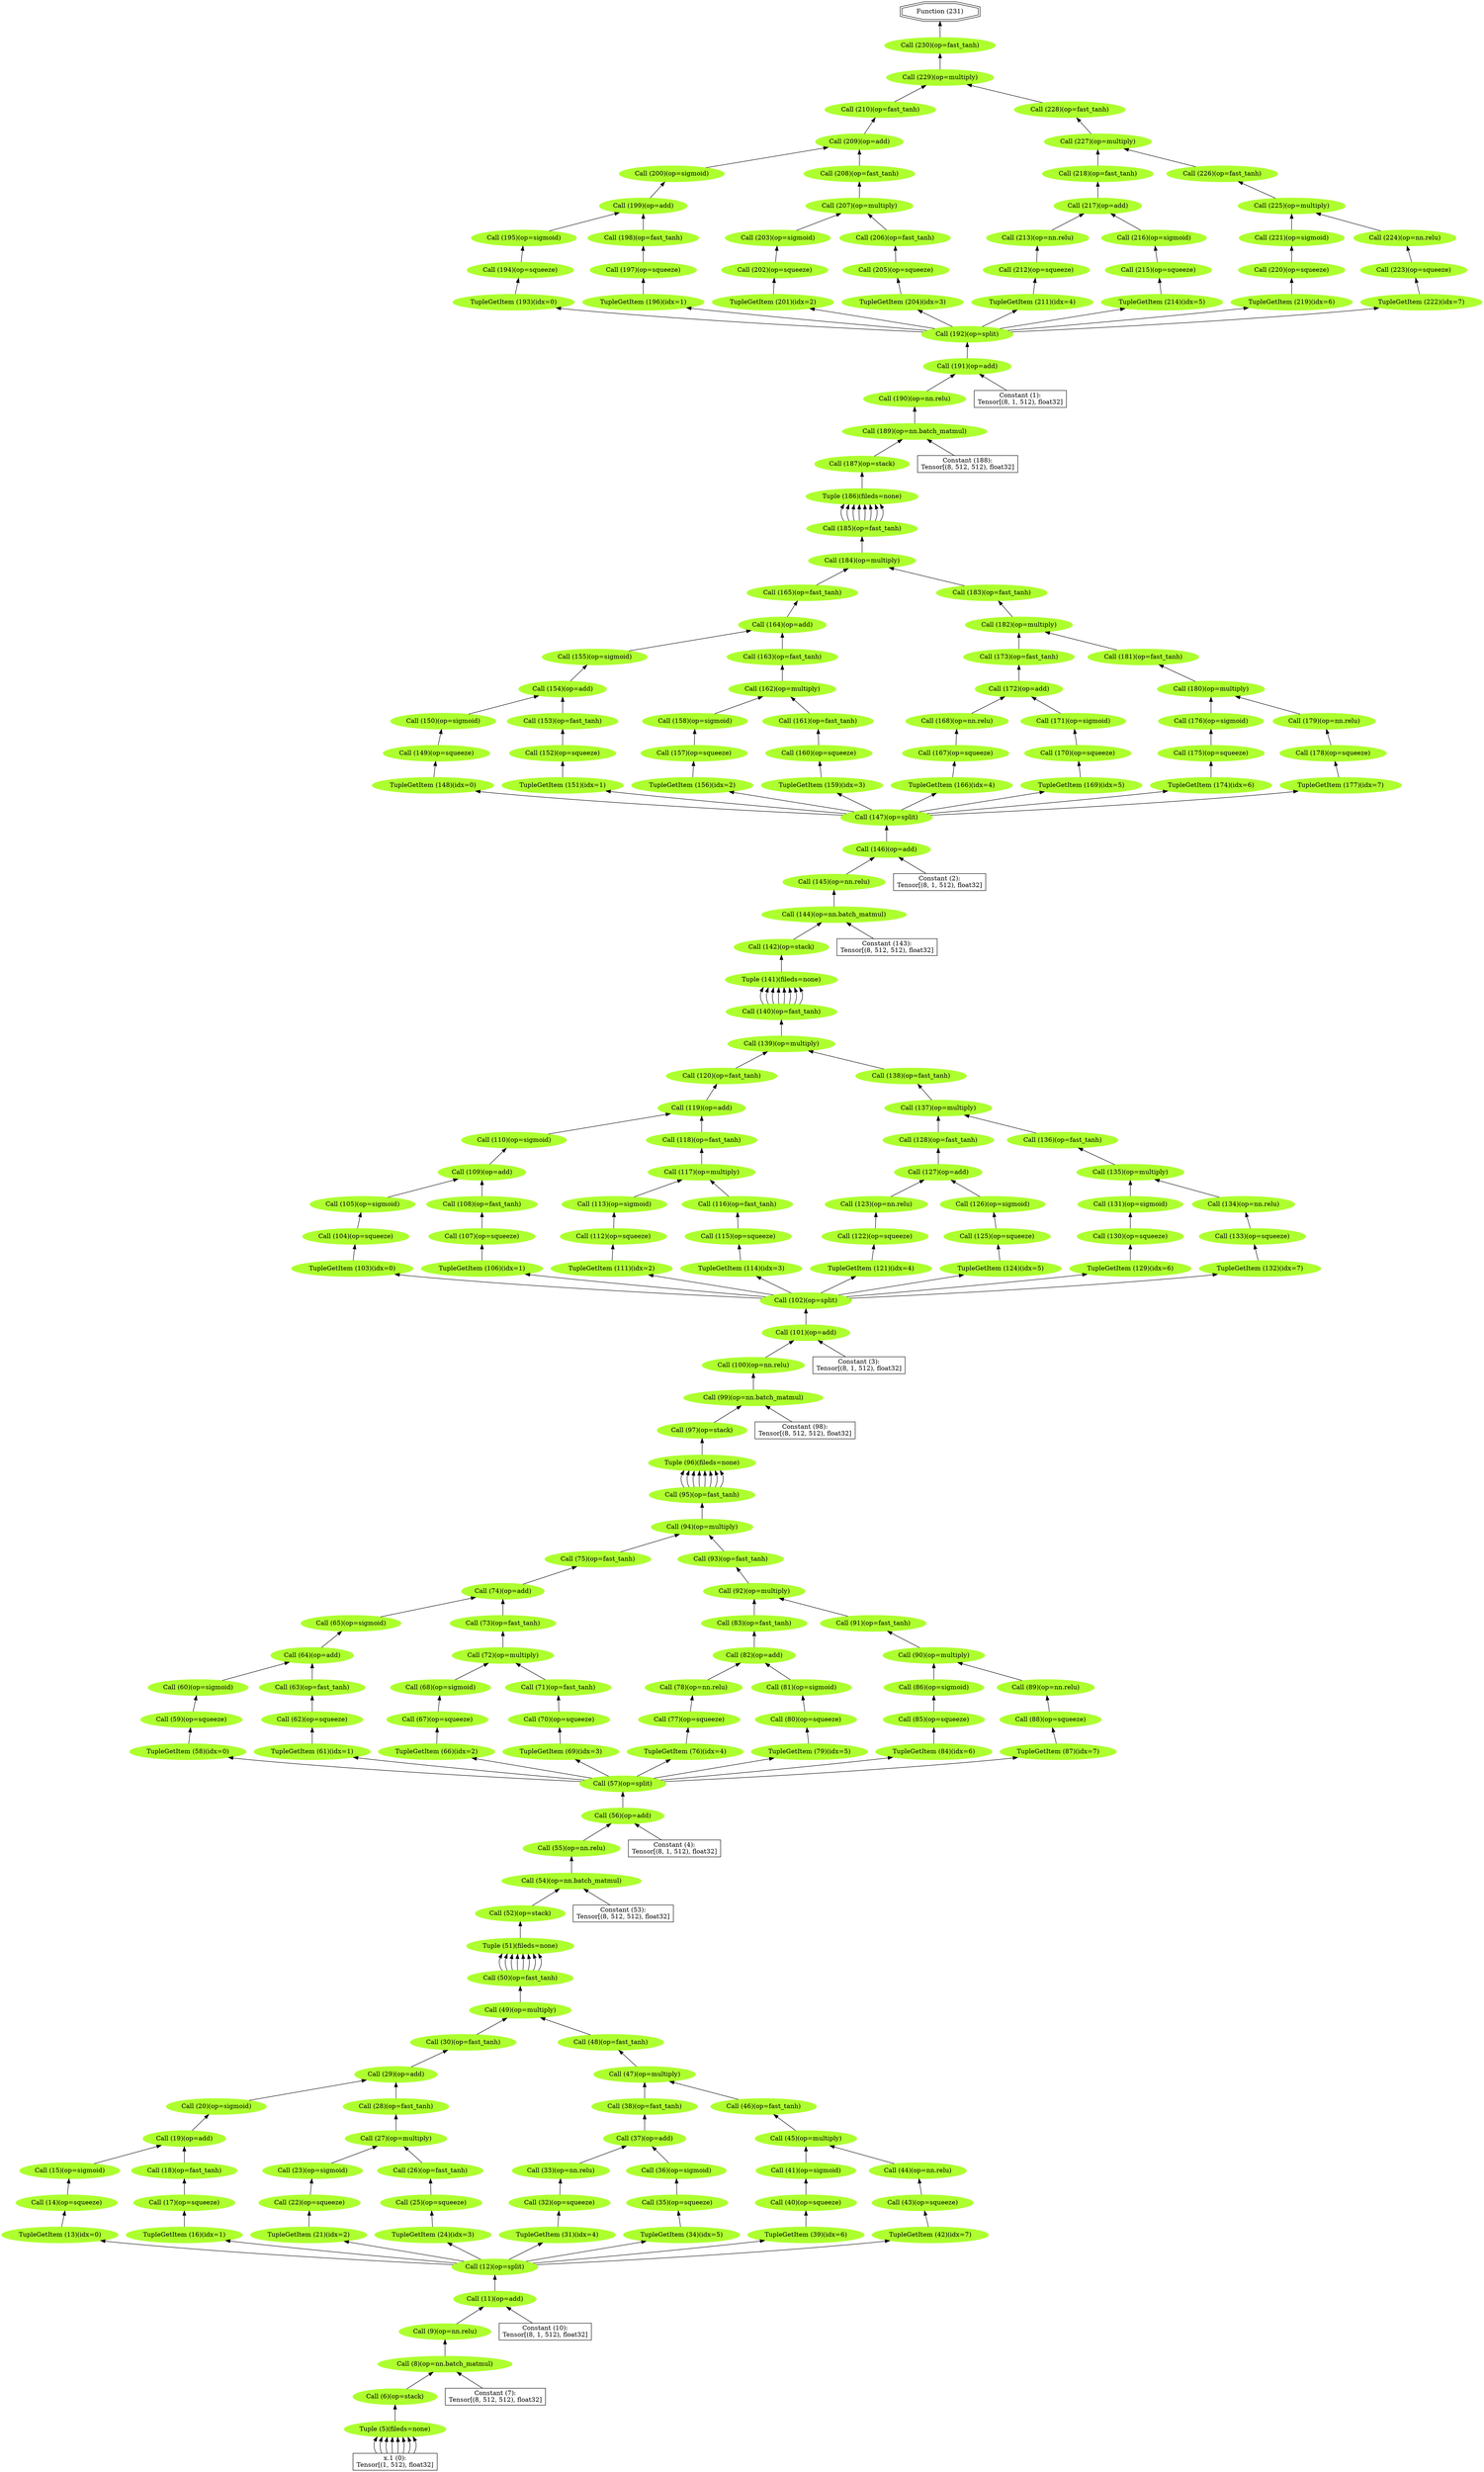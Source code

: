 digraph {
	rankdir=BT
	0 [label="x.1 (0):
Tensor[(1, 512), float32]" shape=rectangle]
	1 [label="Constant (1):
Tensor[(8, 1, 512), float32]" shape=rectangle]
	2 [label="Constant (2):
Tensor[(8, 1, 512), float32]" shape=rectangle]
	3 [label="Constant (3):
Tensor[(8, 1, 512), float32]" shape=rectangle]
	4 [label="Constant (4):
Tensor[(8, 1, 512), float32]" shape=rectangle]
	5 [label="Tuple (5)(fileds=none)" color=greenyellow shape=ellipse style=filled]
	0 -> 5
	0 -> 5
	0 -> 5
	0 -> 5
	0 -> 5
	0 -> 5
	0 -> 5
	0 -> 5
	6 [label="Call (6)(op=stack)" color=greenyellow shape=ellipse style=filled]
	5 -> 6
	7 [label="Constant (7):
Tensor[(8, 512, 512), float32]" shape=rectangle]
	8 [label="Call (8)(op=nn.batch_matmul)" color=greenyellow shape=ellipse style=filled]
	6 -> 8
	7 -> 8
	9 [label="Call (9)(op=nn.relu)" color=greenyellow shape=ellipse style=filled]
	8 -> 9
	10 [label="Constant (10):
Tensor[(8, 1, 512), float32]" shape=rectangle]
	11 [label="Call (11)(op=add)" color=greenyellow shape=ellipse style=filled]
	9 -> 11
	10 -> 11
	12 [label="Call (12)(op=split)" color=greenyellow shape=ellipse style=filled]
	11 -> 12
	13 [label="TupleGetItem (13)(idx=0)" color=greenyellow shape=ellipse style=filled]
	12 -> 13
	14 [label="Call (14)(op=squeeze)" color=greenyellow shape=ellipse style=filled]
	13 -> 14
	15 [label="Call (15)(op=sigmoid)" color=greenyellow shape=ellipse style=filled]
	14 -> 15
	16 [label="TupleGetItem (16)(idx=1)" color=greenyellow shape=ellipse style=filled]
	12 -> 16
	17 [label="Call (17)(op=squeeze)" color=greenyellow shape=ellipse style=filled]
	16 -> 17
	18 [label="Call (18)(op=fast_tanh)" color=greenyellow shape=ellipse style=filled]
	17 -> 18
	19 [label="Call (19)(op=add)" color=greenyellow shape=ellipse style=filled]
	15 -> 19
	18 -> 19
	20 [label="Call (20)(op=sigmoid)" color=greenyellow shape=ellipse style=filled]
	19 -> 20
	21 [label="TupleGetItem (21)(idx=2)" color=greenyellow shape=ellipse style=filled]
	12 -> 21
	22 [label="Call (22)(op=squeeze)" color=greenyellow shape=ellipse style=filled]
	21 -> 22
	23 [label="Call (23)(op=sigmoid)" color=greenyellow shape=ellipse style=filled]
	22 -> 23
	24 [label="TupleGetItem (24)(idx=3)" color=greenyellow shape=ellipse style=filled]
	12 -> 24
	25 [label="Call (25)(op=squeeze)" color=greenyellow shape=ellipse style=filled]
	24 -> 25
	26 [label="Call (26)(op=fast_tanh)" color=greenyellow shape=ellipse style=filled]
	25 -> 26
	27 [label="Call (27)(op=multiply)" color=greenyellow shape=ellipse style=filled]
	23 -> 27
	26 -> 27
	28 [label="Call (28)(op=fast_tanh)" color=greenyellow shape=ellipse style=filled]
	27 -> 28
	29 [label="Call (29)(op=add)" color=greenyellow shape=ellipse style=filled]
	20 -> 29
	28 -> 29
	30 [label="Call (30)(op=fast_tanh)" color=greenyellow shape=ellipse style=filled]
	29 -> 30
	31 [label="TupleGetItem (31)(idx=4)" color=greenyellow shape=ellipse style=filled]
	12 -> 31
	32 [label="Call (32)(op=squeeze)" color=greenyellow shape=ellipse style=filled]
	31 -> 32
	33 [label="Call (33)(op=nn.relu)" color=greenyellow shape=ellipse style=filled]
	32 -> 33
	34 [label="TupleGetItem (34)(idx=5)" color=greenyellow shape=ellipse style=filled]
	12 -> 34
	35 [label="Call (35)(op=squeeze)" color=greenyellow shape=ellipse style=filled]
	34 -> 35
	36 [label="Call (36)(op=sigmoid)" color=greenyellow shape=ellipse style=filled]
	35 -> 36
	37 [label="Call (37)(op=add)" color=greenyellow shape=ellipse style=filled]
	33 -> 37
	36 -> 37
	38 [label="Call (38)(op=fast_tanh)" color=greenyellow shape=ellipse style=filled]
	37 -> 38
	39 [label="TupleGetItem (39)(idx=6)" color=greenyellow shape=ellipse style=filled]
	12 -> 39
	40 [label="Call (40)(op=squeeze)" color=greenyellow shape=ellipse style=filled]
	39 -> 40
	41 [label="Call (41)(op=sigmoid)" color=greenyellow shape=ellipse style=filled]
	40 -> 41
	42 [label="TupleGetItem (42)(idx=7)" color=greenyellow shape=ellipse style=filled]
	12 -> 42
	43 [label="Call (43)(op=squeeze)" color=greenyellow shape=ellipse style=filled]
	42 -> 43
	44 [label="Call (44)(op=nn.relu)" color=greenyellow shape=ellipse style=filled]
	43 -> 44
	45 [label="Call (45)(op=multiply)" color=greenyellow shape=ellipse style=filled]
	41 -> 45
	44 -> 45
	46 [label="Call (46)(op=fast_tanh)" color=greenyellow shape=ellipse style=filled]
	45 -> 46
	47 [label="Call (47)(op=multiply)" color=greenyellow shape=ellipse style=filled]
	38 -> 47
	46 -> 47
	48 [label="Call (48)(op=fast_tanh)" color=greenyellow shape=ellipse style=filled]
	47 -> 48
	49 [label="Call (49)(op=multiply)" color=greenyellow shape=ellipse style=filled]
	30 -> 49
	48 -> 49
	50 [label="Call (50)(op=fast_tanh)" color=greenyellow shape=ellipse style=filled]
	49 -> 50
	51 [label="Tuple (51)(fileds=none)" color=greenyellow shape=ellipse style=filled]
	50 -> 51
	50 -> 51
	50 -> 51
	50 -> 51
	50 -> 51
	50 -> 51
	50 -> 51
	50 -> 51
	52 [label="Call (52)(op=stack)" color=greenyellow shape=ellipse style=filled]
	51 -> 52
	53 [label="Constant (53):
Tensor[(8, 512, 512), float32]" shape=rectangle]
	54 [label="Call (54)(op=nn.batch_matmul)" color=greenyellow shape=ellipse style=filled]
	52 -> 54
	53 -> 54
	55 [label="Call (55)(op=nn.relu)" color=greenyellow shape=ellipse style=filled]
	54 -> 55
	56 [label="Call (56)(op=add)" color=greenyellow shape=ellipse style=filled]
	4 -> 56
	55 -> 56
	57 [label="Call (57)(op=split)" color=greenyellow shape=ellipse style=filled]
	56 -> 57
	58 [label="TupleGetItem (58)(idx=0)" color=greenyellow shape=ellipse style=filled]
	57 -> 58
	59 [label="Call (59)(op=squeeze)" color=greenyellow shape=ellipse style=filled]
	58 -> 59
	60 [label="Call (60)(op=sigmoid)" color=greenyellow shape=ellipse style=filled]
	59 -> 60
	61 [label="TupleGetItem (61)(idx=1)" color=greenyellow shape=ellipse style=filled]
	57 -> 61
	62 [label="Call (62)(op=squeeze)" color=greenyellow shape=ellipse style=filled]
	61 -> 62
	63 [label="Call (63)(op=fast_tanh)" color=greenyellow shape=ellipse style=filled]
	62 -> 63
	64 [label="Call (64)(op=add)" color=greenyellow shape=ellipse style=filled]
	60 -> 64
	63 -> 64
	65 [label="Call (65)(op=sigmoid)" color=greenyellow shape=ellipse style=filled]
	64 -> 65
	66 [label="TupleGetItem (66)(idx=2)" color=greenyellow shape=ellipse style=filled]
	57 -> 66
	67 [label="Call (67)(op=squeeze)" color=greenyellow shape=ellipse style=filled]
	66 -> 67
	68 [label="Call (68)(op=sigmoid)" color=greenyellow shape=ellipse style=filled]
	67 -> 68
	69 [label="TupleGetItem (69)(idx=3)" color=greenyellow shape=ellipse style=filled]
	57 -> 69
	70 [label="Call (70)(op=squeeze)" color=greenyellow shape=ellipse style=filled]
	69 -> 70
	71 [label="Call (71)(op=fast_tanh)" color=greenyellow shape=ellipse style=filled]
	70 -> 71
	72 [label="Call (72)(op=multiply)" color=greenyellow shape=ellipse style=filled]
	68 -> 72
	71 -> 72
	73 [label="Call (73)(op=fast_tanh)" color=greenyellow shape=ellipse style=filled]
	72 -> 73
	74 [label="Call (74)(op=add)" color=greenyellow shape=ellipse style=filled]
	65 -> 74
	73 -> 74
	75 [label="Call (75)(op=fast_tanh)" color=greenyellow shape=ellipse style=filled]
	74 -> 75
	76 [label="TupleGetItem (76)(idx=4)" color=greenyellow shape=ellipse style=filled]
	57 -> 76
	77 [label="Call (77)(op=squeeze)" color=greenyellow shape=ellipse style=filled]
	76 -> 77
	78 [label="Call (78)(op=nn.relu)" color=greenyellow shape=ellipse style=filled]
	77 -> 78
	79 [label="TupleGetItem (79)(idx=5)" color=greenyellow shape=ellipse style=filled]
	57 -> 79
	80 [label="Call (80)(op=squeeze)" color=greenyellow shape=ellipse style=filled]
	79 -> 80
	81 [label="Call (81)(op=sigmoid)" color=greenyellow shape=ellipse style=filled]
	80 -> 81
	82 [label="Call (82)(op=add)" color=greenyellow shape=ellipse style=filled]
	78 -> 82
	81 -> 82
	83 [label="Call (83)(op=fast_tanh)" color=greenyellow shape=ellipse style=filled]
	82 -> 83
	84 [label="TupleGetItem (84)(idx=6)" color=greenyellow shape=ellipse style=filled]
	57 -> 84
	85 [label="Call (85)(op=squeeze)" color=greenyellow shape=ellipse style=filled]
	84 -> 85
	86 [label="Call (86)(op=sigmoid)" color=greenyellow shape=ellipse style=filled]
	85 -> 86
	87 [label="TupleGetItem (87)(idx=7)" color=greenyellow shape=ellipse style=filled]
	57 -> 87
	88 [label="Call (88)(op=squeeze)" color=greenyellow shape=ellipse style=filled]
	87 -> 88
	89 [label="Call (89)(op=nn.relu)" color=greenyellow shape=ellipse style=filled]
	88 -> 89
	90 [label="Call (90)(op=multiply)" color=greenyellow shape=ellipse style=filled]
	86 -> 90
	89 -> 90
	91 [label="Call (91)(op=fast_tanh)" color=greenyellow shape=ellipse style=filled]
	90 -> 91
	92 [label="Call (92)(op=multiply)" color=greenyellow shape=ellipse style=filled]
	83 -> 92
	91 -> 92
	93 [label="Call (93)(op=fast_tanh)" color=greenyellow shape=ellipse style=filled]
	92 -> 93
	94 [label="Call (94)(op=multiply)" color=greenyellow shape=ellipse style=filled]
	75 -> 94
	93 -> 94
	95 [label="Call (95)(op=fast_tanh)" color=greenyellow shape=ellipse style=filled]
	94 -> 95
	96 [label="Tuple (96)(fileds=none)" color=greenyellow shape=ellipse style=filled]
	95 -> 96
	95 -> 96
	95 -> 96
	95 -> 96
	95 -> 96
	95 -> 96
	95 -> 96
	95 -> 96
	97 [label="Call (97)(op=stack)" color=greenyellow shape=ellipse style=filled]
	96 -> 97
	98 [label="Constant (98):
Tensor[(8, 512, 512), float32]" shape=rectangle]
	99 [label="Call (99)(op=nn.batch_matmul)" color=greenyellow shape=ellipse style=filled]
	97 -> 99
	98 -> 99
	100 [label="Call (100)(op=nn.relu)" color=greenyellow shape=ellipse style=filled]
	99 -> 100
	101 [label="Call (101)(op=add)" color=greenyellow shape=ellipse style=filled]
	3 -> 101
	100 -> 101
	102 [label="Call (102)(op=split)" color=greenyellow shape=ellipse style=filled]
	101 -> 102
	103 [label="TupleGetItem (103)(idx=0)" color=greenyellow shape=ellipse style=filled]
	102 -> 103
	104 [label="Call (104)(op=squeeze)" color=greenyellow shape=ellipse style=filled]
	103 -> 104
	105 [label="Call (105)(op=sigmoid)" color=greenyellow shape=ellipse style=filled]
	104 -> 105
	106 [label="TupleGetItem (106)(idx=1)" color=greenyellow shape=ellipse style=filled]
	102 -> 106
	107 [label="Call (107)(op=squeeze)" color=greenyellow shape=ellipse style=filled]
	106 -> 107
	108 [label="Call (108)(op=fast_tanh)" color=greenyellow shape=ellipse style=filled]
	107 -> 108
	109 [label="Call (109)(op=add)" color=greenyellow shape=ellipse style=filled]
	105 -> 109
	108 -> 109
	110 [label="Call (110)(op=sigmoid)" color=greenyellow shape=ellipse style=filled]
	109 -> 110
	111 [label="TupleGetItem (111)(idx=2)" color=greenyellow shape=ellipse style=filled]
	102 -> 111
	112 [label="Call (112)(op=squeeze)" color=greenyellow shape=ellipse style=filled]
	111 -> 112
	113 [label="Call (113)(op=sigmoid)" color=greenyellow shape=ellipse style=filled]
	112 -> 113
	114 [label="TupleGetItem (114)(idx=3)" color=greenyellow shape=ellipse style=filled]
	102 -> 114
	115 [label="Call (115)(op=squeeze)" color=greenyellow shape=ellipse style=filled]
	114 -> 115
	116 [label="Call (116)(op=fast_tanh)" color=greenyellow shape=ellipse style=filled]
	115 -> 116
	117 [label="Call (117)(op=multiply)" color=greenyellow shape=ellipse style=filled]
	113 -> 117
	116 -> 117
	118 [label="Call (118)(op=fast_tanh)" color=greenyellow shape=ellipse style=filled]
	117 -> 118
	119 [label="Call (119)(op=add)" color=greenyellow shape=ellipse style=filled]
	110 -> 119
	118 -> 119
	120 [label="Call (120)(op=fast_tanh)" color=greenyellow shape=ellipse style=filled]
	119 -> 120
	121 [label="TupleGetItem (121)(idx=4)" color=greenyellow shape=ellipse style=filled]
	102 -> 121
	122 [label="Call (122)(op=squeeze)" color=greenyellow shape=ellipse style=filled]
	121 -> 122
	123 [label="Call (123)(op=nn.relu)" color=greenyellow shape=ellipse style=filled]
	122 -> 123
	124 [label="TupleGetItem (124)(idx=5)" color=greenyellow shape=ellipse style=filled]
	102 -> 124
	125 [label="Call (125)(op=squeeze)" color=greenyellow shape=ellipse style=filled]
	124 -> 125
	126 [label="Call (126)(op=sigmoid)" color=greenyellow shape=ellipse style=filled]
	125 -> 126
	127 [label="Call (127)(op=add)" color=greenyellow shape=ellipse style=filled]
	123 -> 127
	126 -> 127
	128 [label="Call (128)(op=fast_tanh)" color=greenyellow shape=ellipse style=filled]
	127 -> 128
	129 [label="TupleGetItem (129)(idx=6)" color=greenyellow shape=ellipse style=filled]
	102 -> 129
	130 [label="Call (130)(op=squeeze)" color=greenyellow shape=ellipse style=filled]
	129 -> 130
	131 [label="Call (131)(op=sigmoid)" color=greenyellow shape=ellipse style=filled]
	130 -> 131
	132 [label="TupleGetItem (132)(idx=7)" color=greenyellow shape=ellipse style=filled]
	102 -> 132
	133 [label="Call (133)(op=squeeze)" color=greenyellow shape=ellipse style=filled]
	132 -> 133
	134 [label="Call (134)(op=nn.relu)" color=greenyellow shape=ellipse style=filled]
	133 -> 134
	135 [label="Call (135)(op=multiply)" color=greenyellow shape=ellipse style=filled]
	131 -> 135
	134 -> 135
	136 [label="Call (136)(op=fast_tanh)" color=greenyellow shape=ellipse style=filled]
	135 -> 136
	137 [label="Call (137)(op=multiply)" color=greenyellow shape=ellipse style=filled]
	128 -> 137
	136 -> 137
	138 [label="Call (138)(op=fast_tanh)" color=greenyellow shape=ellipse style=filled]
	137 -> 138
	139 [label="Call (139)(op=multiply)" color=greenyellow shape=ellipse style=filled]
	120 -> 139
	138 -> 139
	140 [label="Call (140)(op=fast_tanh)" color=greenyellow shape=ellipse style=filled]
	139 -> 140
	141 [label="Tuple (141)(fileds=none)" color=greenyellow shape=ellipse style=filled]
	140 -> 141
	140 -> 141
	140 -> 141
	140 -> 141
	140 -> 141
	140 -> 141
	140 -> 141
	140 -> 141
	142 [label="Call (142)(op=stack)" color=greenyellow shape=ellipse style=filled]
	141 -> 142
	143 [label="Constant (143):
Tensor[(8, 512, 512), float32]" shape=rectangle]
	144 [label="Call (144)(op=nn.batch_matmul)" color=greenyellow shape=ellipse style=filled]
	142 -> 144
	143 -> 144
	145 [label="Call (145)(op=nn.relu)" color=greenyellow shape=ellipse style=filled]
	144 -> 145
	146 [label="Call (146)(op=add)" color=greenyellow shape=ellipse style=filled]
	2 -> 146
	145 -> 146
	147 [label="Call (147)(op=split)" color=greenyellow shape=ellipse style=filled]
	146 -> 147
	148 [label="TupleGetItem (148)(idx=0)" color=greenyellow shape=ellipse style=filled]
	147 -> 148
	149 [label="Call (149)(op=squeeze)" color=greenyellow shape=ellipse style=filled]
	148 -> 149
	150 [label="Call (150)(op=sigmoid)" color=greenyellow shape=ellipse style=filled]
	149 -> 150
	151 [label="TupleGetItem (151)(idx=1)" color=greenyellow shape=ellipse style=filled]
	147 -> 151
	152 [label="Call (152)(op=squeeze)" color=greenyellow shape=ellipse style=filled]
	151 -> 152
	153 [label="Call (153)(op=fast_tanh)" color=greenyellow shape=ellipse style=filled]
	152 -> 153
	154 [label="Call (154)(op=add)" color=greenyellow shape=ellipse style=filled]
	150 -> 154
	153 -> 154
	155 [label="Call (155)(op=sigmoid)" color=greenyellow shape=ellipse style=filled]
	154 -> 155
	156 [label="TupleGetItem (156)(idx=2)" color=greenyellow shape=ellipse style=filled]
	147 -> 156
	157 [label="Call (157)(op=squeeze)" color=greenyellow shape=ellipse style=filled]
	156 -> 157
	158 [label="Call (158)(op=sigmoid)" color=greenyellow shape=ellipse style=filled]
	157 -> 158
	159 [label="TupleGetItem (159)(idx=3)" color=greenyellow shape=ellipse style=filled]
	147 -> 159
	160 [label="Call (160)(op=squeeze)" color=greenyellow shape=ellipse style=filled]
	159 -> 160
	161 [label="Call (161)(op=fast_tanh)" color=greenyellow shape=ellipse style=filled]
	160 -> 161
	162 [label="Call (162)(op=multiply)" color=greenyellow shape=ellipse style=filled]
	158 -> 162
	161 -> 162
	163 [label="Call (163)(op=fast_tanh)" color=greenyellow shape=ellipse style=filled]
	162 -> 163
	164 [label="Call (164)(op=add)" color=greenyellow shape=ellipse style=filled]
	155 -> 164
	163 -> 164
	165 [label="Call (165)(op=fast_tanh)" color=greenyellow shape=ellipse style=filled]
	164 -> 165
	166 [label="TupleGetItem (166)(idx=4)" color=greenyellow shape=ellipse style=filled]
	147 -> 166
	167 [label="Call (167)(op=squeeze)" color=greenyellow shape=ellipse style=filled]
	166 -> 167
	168 [label="Call (168)(op=nn.relu)" color=greenyellow shape=ellipse style=filled]
	167 -> 168
	169 [label="TupleGetItem (169)(idx=5)" color=greenyellow shape=ellipse style=filled]
	147 -> 169
	170 [label="Call (170)(op=squeeze)" color=greenyellow shape=ellipse style=filled]
	169 -> 170
	171 [label="Call (171)(op=sigmoid)" color=greenyellow shape=ellipse style=filled]
	170 -> 171
	172 [label="Call (172)(op=add)" color=greenyellow shape=ellipse style=filled]
	168 -> 172
	171 -> 172
	173 [label="Call (173)(op=fast_tanh)" color=greenyellow shape=ellipse style=filled]
	172 -> 173
	174 [label="TupleGetItem (174)(idx=6)" color=greenyellow shape=ellipse style=filled]
	147 -> 174
	175 [label="Call (175)(op=squeeze)" color=greenyellow shape=ellipse style=filled]
	174 -> 175
	176 [label="Call (176)(op=sigmoid)" color=greenyellow shape=ellipse style=filled]
	175 -> 176
	177 [label="TupleGetItem (177)(idx=7)" color=greenyellow shape=ellipse style=filled]
	147 -> 177
	178 [label="Call (178)(op=squeeze)" color=greenyellow shape=ellipse style=filled]
	177 -> 178
	179 [label="Call (179)(op=nn.relu)" color=greenyellow shape=ellipse style=filled]
	178 -> 179
	180 [label="Call (180)(op=multiply)" color=greenyellow shape=ellipse style=filled]
	176 -> 180
	179 -> 180
	181 [label="Call (181)(op=fast_tanh)" color=greenyellow shape=ellipse style=filled]
	180 -> 181
	182 [label="Call (182)(op=multiply)" color=greenyellow shape=ellipse style=filled]
	173 -> 182
	181 -> 182
	183 [label="Call (183)(op=fast_tanh)" color=greenyellow shape=ellipse style=filled]
	182 -> 183
	184 [label="Call (184)(op=multiply)" color=greenyellow shape=ellipse style=filled]
	165 -> 184
	183 -> 184
	185 [label="Call (185)(op=fast_tanh)" color=greenyellow shape=ellipse style=filled]
	184 -> 185
	186 [label="Tuple (186)(fileds=none)" color=greenyellow shape=ellipse style=filled]
	185 -> 186
	185 -> 186
	185 -> 186
	185 -> 186
	185 -> 186
	185 -> 186
	185 -> 186
	185 -> 186
	187 [label="Call (187)(op=stack)" color=greenyellow shape=ellipse style=filled]
	186 -> 187
	188 [label="Constant (188):
Tensor[(8, 512, 512), float32]" shape=rectangle]
	189 [label="Call (189)(op=nn.batch_matmul)" color=greenyellow shape=ellipse style=filled]
	187 -> 189
	188 -> 189
	190 [label="Call (190)(op=nn.relu)" color=greenyellow shape=ellipse style=filled]
	189 -> 190
	191 [label="Call (191)(op=add)" color=greenyellow shape=ellipse style=filled]
	1 -> 191
	190 -> 191
	192 [label="Call (192)(op=split)" color=greenyellow shape=ellipse style=filled]
	191 -> 192
	193 [label="TupleGetItem (193)(idx=0)" color=greenyellow shape=ellipse style=filled]
	192 -> 193
	194 [label="Call (194)(op=squeeze)" color=greenyellow shape=ellipse style=filled]
	193 -> 194
	195 [label="Call (195)(op=sigmoid)" color=greenyellow shape=ellipse style=filled]
	194 -> 195
	196 [label="TupleGetItem (196)(idx=1)" color=greenyellow shape=ellipse style=filled]
	192 -> 196
	197 [label="Call (197)(op=squeeze)" color=greenyellow shape=ellipse style=filled]
	196 -> 197
	198 [label="Call (198)(op=fast_tanh)" color=greenyellow shape=ellipse style=filled]
	197 -> 198
	199 [label="Call (199)(op=add)" color=greenyellow shape=ellipse style=filled]
	195 -> 199
	198 -> 199
	200 [label="Call (200)(op=sigmoid)" color=greenyellow shape=ellipse style=filled]
	199 -> 200
	201 [label="TupleGetItem (201)(idx=2)" color=greenyellow shape=ellipse style=filled]
	192 -> 201
	202 [label="Call (202)(op=squeeze)" color=greenyellow shape=ellipse style=filled]
	201 -> 202
	203 [label="Call (203)(op=sigmoid)" color=greenyellow shape=ellipse style=filled]
	202 -> 203
	204 [label="TupleGetItem (204)(idx=3)" color=greenyellow shape=ellipse style=filled]
	192 -> 204
	205 [label="Call (205)(op=squeeze)" color=greenyellow shape=ellipse style=filled]
	204 -> 205
	206 [label="Call (206)(op=fast_tanh)" color=greenyellow shape=ellipse style=filled]
	205 -> 206
	207 [label="Call (207)(op=multiply)" color=greenyellow shape=ellipse style=filled]
	203 -> 207
	206 -> 207
	208 [label="Call (208)(op=fast_tanh)" color=greenyellow shape=ellipse style=filled]
	207 -> 208
	209 [label="Call (209)(op=add)" color=greenyellow shape=ellipse style=filled]
	200 -> 209
	208 -> 209
	210 [label="Call (210)(op=fast_tanh)" color=greenyellow shape=ellipse style=filled]
	209 -> 210
	211 [label="TupleGetItem (211)(idx=4)" color=greenyellow shape=ellipse style=filled]
	192 -> 211
	212 [label="Call (212)(op=squeeze)" color=greenyellow shape=ellipse style=filled]
	211 -> 212
	213 [label="Call (213)(op=nn.relu)" color=greenyellow shape=ellipse style=filled]
	212 -> 213
	214 [label="TupleGetItem (214)(idx=5)" color=greenyellow shape=ellipse style=filled]
	192 -> 214
	215 [label="Call (215)(op=squeeze)" color=greenyellow shape=ellipse style=filled]
	214 -> 215
	216 [label="Call (216)(op=sigmoid)" color=greenyellow shape=ellipse style=filled]
	215 -> 216
	217 [label="Call (217)(op=add)" color=greenyellow shape=ellipse style=filled]
	213 -> 217
	216 -> 217
	218 [label="Call (218)(op=fast_tanh)" color=greenyellow shape=ellipse style=filled]
	217 -> 218
	219 [label="TupleGetItem (219)(idx=6)" color=greenyellow shape=ellipse style=filled]
	192 -> 219
	220 [label="Call (220)(op=squeeze)" color=greenyellow shape=ellipse style=filled]
	219 -> 220
	221 [label="Call (221)(op=sigmoid)" color=greenyellow shape=ellipse style=filled]
	220 -> 221
	222 [label="TupleGetItem (222)(idx=7)" color=greenyellow shape=ellipse style=filled]
	192 -> 222
	223 [label="Call (223)(op=squeeze)" color=greenyellow shape=ellipse style=filled]
	222 -> 223
	224 [label="Call (224)(op=nn.relu)" color=greenyellow shape=ellipse style=filled]
	223 -> 224
	225 [label="Call (225)(op=multiply)" color=greenyellow shape=ellipse style=filled]
	221 -> 225
	224 -> 225
	226 [label="Call (226)(op=fast_tanh)" color=greenyellow shape=ellipse style=filled]
	225 -> 226
	227 [label="Call (227)(op=multiply)" color=greenyellow shape=ellipse style=filled]
	218 -> 227
	226 -> 227
	228 [label="Call (228)(op=fast_tanh)" color=greenyellow shape=ellipse style=filled]
	227 -> 228
	229 [label="Call (229)(op=multiply)" color=greenyellow shape=ellipse style=filled]
	210 -> 229
	228 -> 229
	230 [label="Call (230)(op=fast_tanh)" color=greenyellow shape=ellipse style=filled]
	229 -> 230
	231 [label="Function (231)" shape=doubleoctagon]
	230 -> 231
}
